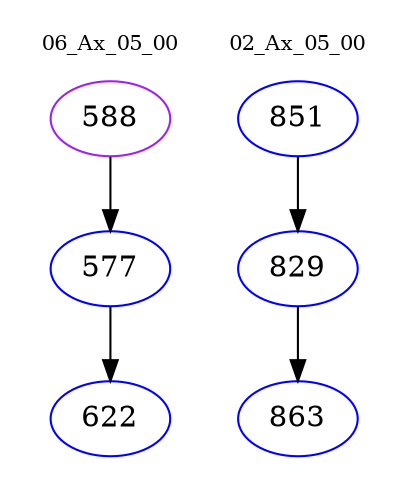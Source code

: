 digraph{
subgraph cluster_0 {
color = white
label = "06_Ax_05_00";
fontsize=10;
T0_588 [label="588", color="purple"]
T0_588 -> T0_577 [color="black"]
T0_577 [label="577", color="blue"]
T0_577 -> T0_622 [color="black"]
T0_622 [label="622", color="blue"]
}
subgraph cluster_1 {
color = white
label = "02_Ax_05_00";
fontsize=10;
T1_851 [label="851", color="blue"]
T1_851 -> T1_829 [color="black"]
T1_829 [label="829", color="blue"]
T1_829 -> T1_863 [color="black"]
T1_863 [label="863", color="blue"]
}
}
